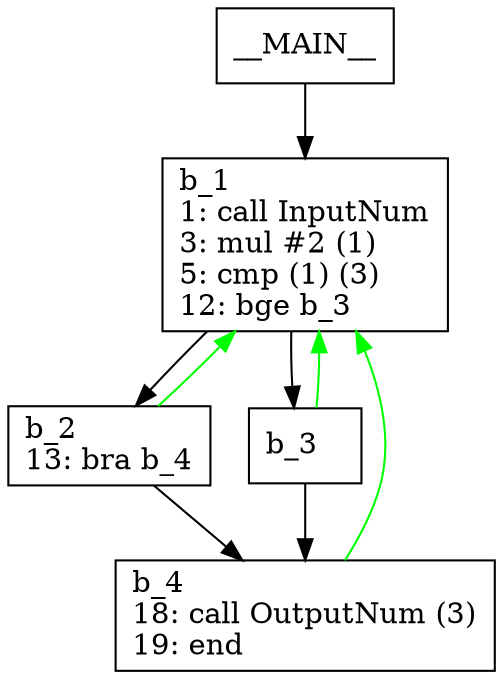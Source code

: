 digraph Computation {
node [shape=box];
__MAIN__ -> b_1;
b_1 [label="b_1\l1: call InputNum\l3: mul #2 (1)\l5: cmp (1) (3)\l12: bge b_3\l"]
b_1 -> b_2;
b_2 [label="b_2\l13: bra b_4\l"]
b_2 -> b_4;
b_4 [label="b_4\l18: call OutputNum (3)\l19: end\l"]
b_4 -> b_1[color="green"];
b_2 -> b_1[color="green"];
b_1 -> b_3;
b_3 [label="b_3\l"]
b_3 -> b_4;
b_3 -> b_1[color="green"];
}